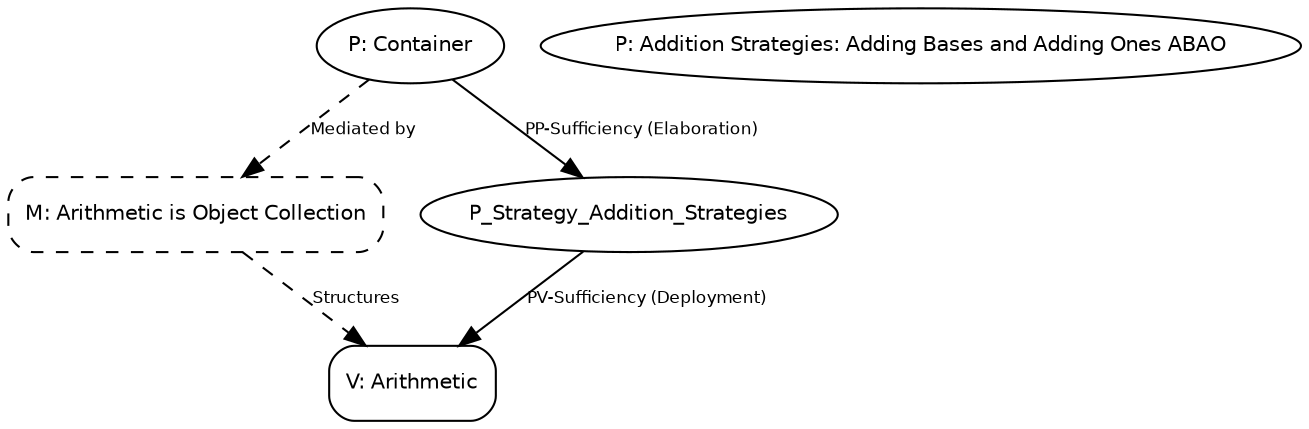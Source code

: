 // MUD for Addition_Strategies:_Adding_Bases_and_Adding_Ones_ABAO
digraph {
	node [fontname=Helvetica fontsize=10]
	edge [fontname=Helvetica fontsize=8]
	P_Embodied_Container [label="P: Container" shape=ellipse]
	"P_Strategy_Addition_Strategies:_Adding_Bases_and_Adding_Ones_ABAO" [label="P: Addition Strategies: Adding Bases and Adding Ones ABAO" shape=ellipse]
	V_Arithmetic [label="V: Arithmetic" shape=box style=rounded]
	"Arithmetic is Object Collection" [label="M: Arithmetic is Object Collection" shape=box style="rounded,dashed"]
	P_Embodied_Container -> P_Strategy_Addition_Strategies:_Adding_Bases_and_Adding_Ones_ABAO [label="PP-Sufficiency (Elaboration)" style=solid]
	P_Embodied_Container -> "Arithmetic is Object Collection" [label="Mediated by" style=dashed]
	P_Strategy_Addition_Strategies:_Adding_Bases_and_Adding_Ones_ABAO -> V_Arithmetic [label="PV-Sufficiency (Deployment)" style=solid]
	"Arithmetic is Object Collection" -> V_Arithmetic [label=Structures style=dashed]
}
